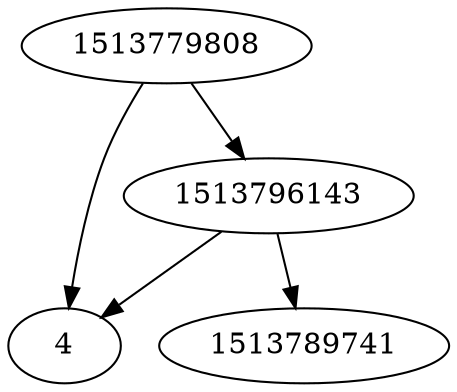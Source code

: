 strict digraph  {
1513779808;
4;
1513789741;
1513796143;
1513779808 -> 4;
1513779808 -> 1513796143;
1513796143 -> 4;
1513796143 -> 1513789741;
}
